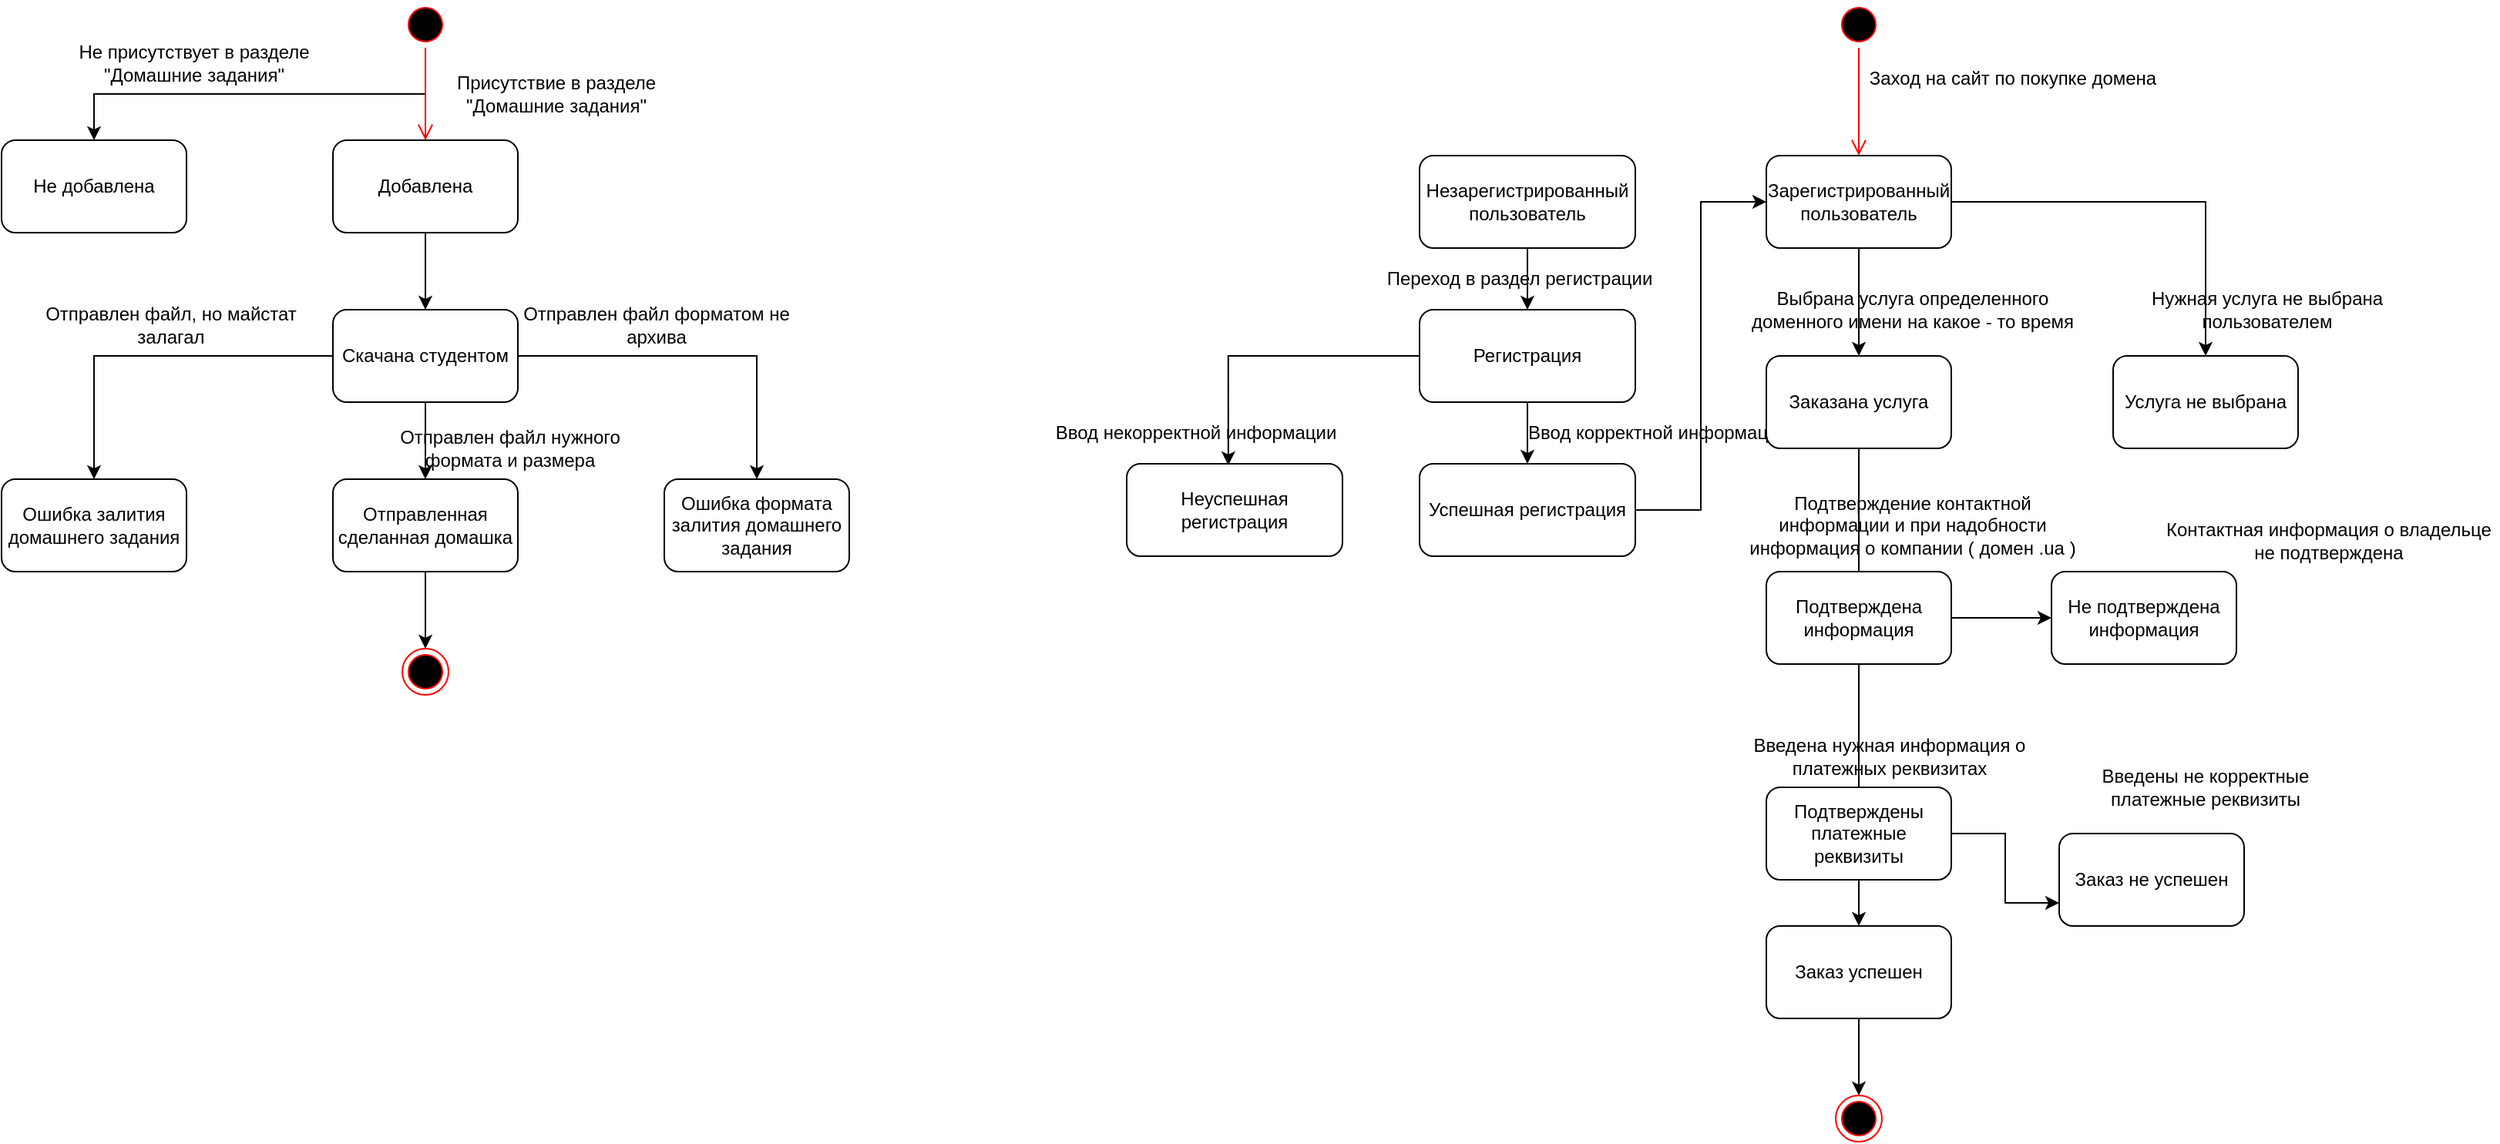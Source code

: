 <mxfile version="15.1.4" type="github">
  <diagram id="u6vn89Q6pDuSqbfzB-kp" name="Page-1">
    <mxGraphModel dx="2595" dy="1448" grid="1" gridSize="10" guides="1" tooltips="1" connect="1" arrows="1" fold="1" page="1" pageScale="1" pageWidth="3000" pageHeight="3000" math="0" shadow="0">
      <root>
        <mxCell id="0" />
        <mxCell id="1" parent="0" />
        <mxCell id="Up6CJ4-sGrz-HfyM8izz-25" style="edgeStyle=orthogonalEdgeStyle;rounded=0;orthogonalLoop=1;jettySize=auto;html=1;exitX=0.5;exitY=1;exitDx=0;exitDy=0;" edge="1" parent="1" source="Up6CJ4-sGrz-HfyM8izz-1" target="Up6CJ4-sGrz-HfyM8izz-6">
          <mxGeometry relative="1" as="geometry" />
        </mxCell>
        <mxCell id="Up6CJ4-sGrz-HfyM8izz-1" value="" style="ellipse;html=1;shape=startState;fillColor=#000000;strokeColor=#ff0000;" vertex="1" parent="1">
          <mxGeometry x="1190" y="70" width="30" height="30" as="geometry" />
        </mxCell>
        <mxCell id="Up6CJ4-sGrz-HfyM8izz-2" value="" style="edgeStyle=orthogonalEdgeStyle;html=1;verticalAlign=bottom;endArrow=open;endSize=8;strokeColor=#ff0000;" edge="1" source="Up6CJ4-sGrz-HfyM8izz-1" parent="1">
          <mxGeometry relative="1" as="geometry">
            <mxPoint x="1205" y="160" as="targetPoint" />
          </mxGeometry>
        </mxCell>
        <mxCell id="Up6CJ4-sGrz-HfyM8izz-4" value="Присутствие в разделе &quot;Домашние задания&quot;" style="text;html=1;strokeColor=none;fillColor=none;align=center;verticalAlign=middle;whiteSpace=wrap;rounded=0;" vertex="1" parent="1">
          <mxGeometry x="1200" y="120" width="180" height="20" as="geometry" />
        </mxCell>
        <mxCell id="Up6CJ4-sGrz-HfyM8izz-6" value="Не добавлена" style="rounded=1;whiteSpace=wrap;html=1;" vertex="1" parent="1">
          <mxGeometry x="930" y="160" width="120" height="60" as="geometry" />
        </mxCell>
        <mxCell id="Up6CJ4-sGrz-HfyM8izz-13" value="" style="edgeStyle=orthogonalEdgeStyle;rounded=0;orthogonalLoop=1;jettySize=auto;html=1;" edge="1" parent="1" source="Up6CJ4-sGrz-HfyM8izz-7" target="Up6CJ4-sGrz-HfyM8izz-12">
          <mxGeometry relative="1" as="geometry" />
        </mxCell>
        <mxCell id="Up6CJ4-sGrz-HfyM8izz-7" value="Добавлена" style="rounded=1;whiteSpace=wrap;html=1;" vertex="1" parent="1">
          <mxGeometry x="1145" y="160" width="120" height="60" as="geometry" />
        </mxCell>
        <mxCell id="Up6CJ4-sGrz-HfyM8izz-18" value="" style="edgeStyle=orthogonalEdgeStyle;rounded=0;orthogonalLoop=1;jettySize=auto;html=1;" edge="1" parent="1" source="Up6CJ4-sGrz-HfyM8izz-12" target="Up6CJ4-sGrz-HfyM8izz-16">
          <mxGeometry relative="1" as="geometry" />
        </mxCell>
        <mxCell id="Up6CJ4-sGrz-HfyM8izz-19" style="edgeStyle=orthogonalEdgeStyle;rounded=0;orthogonalLoop=1;jettySize=auto;html=1;exitX=0;exitY=0.5;exitDx=0;exitDy=0;entryX=0.5;entryY=0;entryDx=0;entryDy=0;" edge="1" parent="1" source="Up6CJ4-sGrz-HfyM8izz-12" target="Up6CJ4-sGrz-HfyM8izz-14">
          <mxGeometry relative="1" as="geometry" />
        </mxCell>
        <mxCell id="Up6CJ4-sGrz-HfyM8izz-20" style="edgeStyle=orthogonalEdgeStyle;rounded=0;orthogonalLoop=1;jettySize=auto;html=1;exitX=1;exitY=0.5;exitDx=0;exitDy=0;entryX=0.5;entryY=0;entryDx=0;entryDy=0;" edge="1" parent="1" source="Up6CJ4-sGrz-HfyM8izz-12" target="Up6CJ4-sGrz-HfyM8izz-15">
          <mxGeometry relative="1" as="geometry" />
        </mxCell>
        <mxCell id="Up6CJ4-sGrz-HfyM8izz-12" value="Скачана студентом" style="rounded=1;whiteSpace=wrap;html=1;" vertex="1" parent="1">
          <mxGeometry x="1145" y="270" width="120" height="60" as="geometry" />
        </mxCell>
        <mxCell id="Up6CJ4-sGrz-HfyM8izz-14" value="Ошибка залития домашнего задания" style="rounded=1;whiteSpace=wrap;html=1;" vertex="1" parent="1">
          <mxGeometry x="930" y="380" width="120" height="60" as="geometry" />
        </mxCell>
        <mxCell id="Up6CJ4-sGrz-HfyM8izz-15" value="Ошибка формата залития домашнего задания" style="rounded=1;whiteSpace=wrap;html=1;" vertex="1" parent="1">
          <mxGeometry x="1360" y="380" width="120" height="60" as="geometry" />
        </mxCell>
        <mxCell id="Up6CJ4-sGrz-HfyM8izz-28" value="" style="edgeStyle=orthogonalEdgeStyle;rounded=0;orthogonalLoop=1;jettySize=auto;html=1;" edge="1" parent="1" source="Up6CJ4-sGrz-HfyM8izz-16" target="Up6CJ4-sGrz-HfyM8izz-27">
          <mxGeometry relative="1" as="geometry" />
        </mxCell>
        <mxCell id="Up6CJ4-sGrz-HfyM8izz-16" value="Отправленная сделанная домашка" style="rounded=1;whiteSpace=wrap;html=1;" vertex="1" parent="1">
          <mxGeometry x="1145" y="380" width="120" height="60" as="geometry" />
        </mxCell>
        <mxCell id="Up6CJ4-sGrz-HfyM8izz-21" value="Отправлен файл форматом не архива" style="text;html=1;strokeColor=none;fillColor=none;align=center;verticalAlign=middle;whiteSpace=wrap;rounded=0;" vertex="1" parent="1">
          <mxGeometry x="1265" y="270" width="180" height="20" as="geometry" />
        </mxCell>
        <mxCell id="Up6CJ4-sGrz-HfyM8izz-22" value="Отправлен файл, но майстат залагал" style="text;html=1;strokeColor=none;fillColor=none;align=center;verticalAlign=middle;whiteSpace=wrap;rounded=0;" vertex="1" parent="1">
          <mxGeometry x="950" y="270" width="180" height="20" as="geometry" />
        </mxCell>
        <mxCell id="Up6CJ4-sGrz-HfyM8izz-26" value="Не присутствует в разделе &quot;Домашние задания&quot;" style="text;html=1;strokeColor=none;fillColor=none;align=center;verticalAlign=middle;whiteSpace=wrap;rounded=0;" vertex="1" parent="1">
          <mxGeometry x="965" y="100" width="180" height="20" as="geometry" />
        </mxCell>
        <mxCell id="Up6CJ4-sGrz-HfyM8izz-27" value="" style="ellipse;html=1;shape=endState;fillColor=#000000;strokeColor=#ff0000;" vertex="1" parent="1">
          <mxGeometry x="1190" y="490" width="30" height="30" as="geometry" />
        </mxCell>
        <mxCell id="Up6CJ4-sGrz-HfyM8izz-29" value="Отправлен файл нужного формата и размера" style="text;html=1;strokeColor=none;fillColor=none;align=center;verticalAlign=middle;whiteSpace=wrap;rounded=0;" vertex="1" parent="1">
          <mxGeometry x="1170" y="350" width="180" height="20" as="geometry" />
        </mxCell>
        <mxCell id="Up6CJ4-sGrz-HfyM8izz-30" value="" style="ellipse;html=1;shape=startState;fillColor=#000000;strokeColor=#ff0000;" vertex="1" parent="1">
          <mxGeometry x="2120" y="70" width="30" height="30" as="geometry" />
        </mxCell>
        <mxCell id="Up6CJ4-sGrz-HfyM8izz-31" value="" style="edgeStyle=orthogonalEdgeStyle;html=1;verticalAlign=bottom;endArrow=open;endSize=8;strokeColor=#ff0000;" edge="1" source="Up6CJ4-sGrz-HfyM8izz-30" parent="1" target="Up6CJ4-sGrz-HfyM8izz-33">
          <mxGeometry relative="1" as="geometry">
            <mxPoint x="2135" y="160" as="targetPoint" />
          </mxGeometry>
        </mxCell>
        <mxCell id="Up6CJ4-sGrz-HfyM8izz-32" value="Заход на сайт по покупке домена" style="text;html=1;strokeColor=none;fillColor=none;align=center;verticalAlign=middle;whiteSpace=wrap;rounded=0;" vertex="1" parent="1">
          <mxGeometry x="2130" y="110" width="210" height="20" as="geometry" />
        </mxCell>
        <mxCell id="Up6CJ4-sGrz-HfyM8izz-48" value="" style="edgeStyle=orthogonalEdgeStyle;rounded=0;orthogonalLoop=1;jettySize=auto;html=1;" edge="1" parent="1" source="Up6CJ4-sGrz-HfyM8izz-33" target="Up6CJ4-sGrz-HfyM8izz-47">
          <mxGeometry relative="1" as="geometry" />
        </mxCell>
        <mxCell id="Up6CJ4-sGrz-HfyM8izz-57" style="edgeStyle=orthogonalEdgeStyle;rounded=0;orthogonalLoop=1;jettySize=auto;html=1;exitX=1;exitY=0.5;exitDx=0;exitDy=0;" edge="1" parent="1" source="Up6CJ4-sGrz-HfyM8izz-33" target="Up6CJ4-sGrz-HfyM8izz-56">
          <mxGeometry relative="1" as="geometry" />
        </mxCell>
        <mxCell id="Up6CJ4-sGrz-HfyM8izz-33" value="Зарегистрированный пользователь" style="rounded=1;whiteSpace=wrap;html=1;" vertex="1" parent="1">
          <mxGeometry x="2075" y="170" width="120" height="60" as="geometry" />
        </mxCell>
        <mxCell id="Up6CJ4-sGrz-HfyM8izz-38" value="" style="edgeStyle=orthogonalEdgeStyle;rounded=0;orthogonalLoop=1;jettySize=auto;html=1;" edge="1" parent="1" source="Up6CJ4-sGrz-HfyM8izz-34" target="Up6CJ4-sGrz-HfyM8izz-37">
          <mxGeometry relative="1" as="geometry" />
        </mxCell>
        <mxCell id="Up6CJ4-sGrz-HfyM8izz-34" value="Незарегистрированный пользователь" style="rounded=1;whiteSpace=wrap;html=1;" vertex="1" parent="1">
          <mxGeometry x="1850" y="170" width="140" height="60" as="geometry" />
        </mxCell>
        <mxCell id="Up6CJ4-sGrz-HfyM8izz-41" value="" style="edgeStyle=orthogonalEdgeStyle;rounded=0;orthogonalLoop=1;jettySize=auto;html=1;" edge="1" parent="1" source="Up6CJ4-sGrz-HfyM8izz-37" target="Up6CJ4-sGrz-HfyM8izz-40">
          <mxGeometry relative="1" as="geometry" />
        </mxCell>
        <mxCell id="Up6CJ4-sGrz-HfyM8izz-44" style="edgeStyle=orthogonalEdgeStyle;rounded=0;orthogonalLoop=1;jettySize=auto;html=1;exitX=0;exitY=0.5;exitDx=0;exitDy=0;entryX=0.471;entryY=0.016;entryDx=0;entryDy=0;entryPerimeter=0;" edge="1" parent="1" source="Up6CJ4-sGrz-HfyM8izz-37" target="Up6CJ4-sGrz-HfyM8izz-43">
          <mxGeometry relative="1" as="geometry" />
        </mxCell>
        <mxCell id="Up6CJ4-sGrz-HfyM8izz-37" value="Регистрация" style="rounded=1;whiteSpace=wrap;html=1;" vertex="1" parent="1">
          <mxGeometry x="1850" y="270" width="140" height="60" as="geometry" />
        </mxCell>
        <mxCell id="Up6CJ4-sGrz-HfyM8izz-39" value="Переход в раздел регистрации" style="text;html=1;strokeColor=none;fillColor=none;align=center;verticalAlign=middle;whiteSpace=wrap;rounded=0;" vertex="1" parent="1">
          <mxGeometry x="1810" y="240" width="210" height="20" as="geometry" />
        </mxCell>
        <mxCell id="Up6CJ4-sGrz-HfyM8izz-46" style="edgeStyle=orthogonalEdgeStyle;rounded=0;orthogonalLoop=1;jettySize=auto;html=1;exitX=1;exitY=0.5;exitDx=0;exitDy=0;entryX=0;entryY=0.5;entryDx=0;entryDy=0;" edge="1" parent="1" source="Up6CJ4-sGrz-HfyM8izz-40" target="Up6CJ4-sGrz-HfyM8izz-33">
          <mxGeometry relative="1" as="geometry" />
        </mxCell>
        <mxCell id="Up6CJ4-sGrz-HfyM8izz-40" value="Успешная регистрация" style="rounded=1;whiteSpace=wrap;html=1;" vertex="1" parent="1">
          <mxGeometry x="1850" y="370" width="140" height="60" as="geometry" />
        </mxCell>
        <mxCell id="Up6CJ4-sGrz-HfyM8izz-42" value="Ввод корректной информации" style="text;html=1;strokeColor=none;fillColor=none;align=center;verticalAlign=middle;whiteSpace=wrap;rounded=0;" vertex="1" parent="1">
          <mxGeometry x="1900" y="340" width="210" height="20" as="geometry" />
        </mxCell>
        <mxCell id="Up6CJ4-sGrz-HfyM8izz-43" value="Неуспешная регистрация" style="rounded=1;whiteSpace=wrap;html=1;" vertex="1" parent="1">
          <mxGeometry x="1660" y="370" width="140" height="60" as="geometry" />
        </mxCell>
        <mxCell id="Up6CJ4-sGrz-HfyM8izz-45" value="Ввод некорректной информации" style="text;html=1;strokeColor=none;fillColor=none;align=center;verticalAlign=middle;whiteSpace=wrap;rounded=0;" vertex="1" parent="1">
          <mxGeometry x="1600" y="340" width="210" height="20" as="geometry" />
        </mxCell>
        <mxCell id="Up6CJ4-sGrz-HfyM8izz-51" value="" style="edgeStyle=orthogonalEdgeStyle;rounded=0;orthogonalLoop=1;jettySize=auto;html=1;" edge="1" parent="1" source="Up6CJ4-sGrz-HfyM8izz-47" target="Up6CJ4-sGrz-HfyM8izz-50">
          <mxGeometry relative="1" as="geometry" />
        </mxCell>
        <mxCell id="Up6CJ4-sGrz-HfyM8izz-47" value="Заказана услуга" style="rounded=1;whiteSpace=wrap;html=1;" vertex="1" parent="1">
          <mxGeometry x="2075" y="300" width="120" height="60" as="geometry" />
        </mxCell>
        <mxCell id="Up6CJ4-sGrz-HfyM8izz-49" value="Выбрана услуга определенного доменного имени на какое - то время" style="text;html=1;strokeColor=none;fillColor=none;align=center;verticalAlign=middle;whiteSpace=wrap;rounded=0;" vertex="1" parent="1">
          <mxGeometry x="2060" y="260" width="220" height="20" as="geometry" />
        </mxCell>
        <mxCell id="Up6CJ4-sGrz-HfyM8izz-55" value="" style="edgeStyle=orthogonalEdgeStyle;rounded=0;orthogonalLoop=1;jettySize=auto;html=1;" edge="1" parent="1" source="Up6CJ4-sGrz-HfyM8izz-50" target="Up6CJ4-sGrz-HfyM8izz-54">
          <mxGeometry relative="1" as="geometry" />
        </mxCell>
        <mxCell id="Up6CJ4-sGrz-HfyM8izz-50" value="Заказ успешен" style="rounded=1;whiteSpace=wrap;html=1;" vertex="1" parent="1">
          <mxGeometry x="2075" y="670" width="120" height="60" as="geometry" />
        </mxCell>
        <mxCell id="Up6CJ4-sGrz-HfyM8izz-52" value="Введена нужная информация о платежных реквизитах" style="text;html=1;strokeColor=none;fillColor=none;align=center;verticalAlign=middle;whiteSpace=wrap;rounded=0;" vertex="1" parent="1">
          <mxGeometry x="2060" y="550" width="190" height="20" as="geometry" />
        </mxCell>
        <mxCell id="Up6CJ4-sGrz-HfyM8izz-54" value="" style="ellipse;html=1;shape=endState;fillColor=#000000;strokeColor=#ff0000;" vertex="1" parent="1">
          <mxGeometry x="2120" y="780" width="30" height="30" as="geometry" />
        </mxCell>
        <mxCell id="Up6CJ4-sGrz-HfyM8izz-56" value="Услуга не выбрана" style="rounded=1;whiteSpace=wrap;html=1;" vertex="1" parent="1">
          <mxGeometry x="2300" y="300" width="120" height="60" as="geometry" />
        </mxCell>
        <mxCell id="Up6CJ4-sGrz-HfyM8izz-58" value="Нужная услуга не выбрана пользователем" style="text;html=1;strokeColor=none;fillColor=none;align=center;verticalAlign=middle;whiteSpace=wrap;rounded=0;" vertex="1" parent="1">
          <mxGeometry x="2290" y="260" width="220" height="20" as="geometry" />
        </mxCell>
        <mxCell id="Up6CJ4-sGrz-HfyM8izz-59" value="Заказ не успешен" style="rounded=1;whiteSpace=wrap;html=1;" vertex="1" parent="1">
          <mxGeometry x="2265" y="610" width="120" height="60" as="geometry" />
        </mxCell>
        <mxCell id="Up6CJ4-sGrz-HfyM8izz-61" value="Введены не корректные платежные реквизиты" style="text;html=1;strokeColor=none;fillColor=none;align=center;verticalAlign=middle;whiteSpace=wrap;rounded=0;" vertex="1" parent="1">
          <mxGeometry x="2265" y="570" width="190" height="20" as="geometry" />
        </mxCell>
        <mxCell id="Up6CJ4-sGrz-HfyM8izz-67" style="edgeStyle=orthogonalEdgeStyle;rounded=0;orthogonalLoop=1;jettySize=auto;html=1;exitX=1;exitY=0.5;exitDx=0;exitDy=0;" edge="1" parent="1" source="Up6CJ4-sGrz-HfyM8izz-62" target="Up6CJ4-sGrz-HfyM8izz-66">
          <mxGeometry relative="1" as="geometry" />
        </mxCell>
        <mxCell id="Up6CJ4-sGrz-HfyM8izz-62" value="Подтверждена информация" style="rounded=1;whiteSpace=wrap;html=1;" vertex="1" parent="1">
          <mxGeometry x="2075" y="440" width="120" height="60" as="geometry" />
        </mxCell>
        <mxCell id="Up6CJ4-sGrz-HfyM8izz-63" value="Подтверждение контактной информации и при надобности информация о компании ( домен .ua )" style="text;html=1;strokeColor=none;fillColor=none;align=center;verticalAlign=middle;whiteSpace=wrap;rounded=0;" vertex="1" parent="1">
          <mxGeometry x="2060" y="400" width="220" height="20" as="geometry" />
        </mxCell>
        <mxCell id="Up6CJ4-sGrz-HfyM8izz-65" value="Контактная информация о владельце не подтверждена" style="text;html=1;strokeColor=none;fillColor=none;align=center;verticalAlign=middle;whiteSpace=wrap;rounded=0;" vertex="1" parent="1">
          <mxGeometry x="2330" y="410" width="220" height="20" as="geometry" />
        </mxCell>
        <mxCell id="Up6CJ4-sGrz-HfyM8izz-66" value="Не подтверждена информация" style="rounded=1;whiteSpace=wrap;html=1;" vertex="1" parent="1">
          <mxGeometry x="2260" y="440" width="120" height="60" as="geometry" />
        </mxCell>
        <mxCell id="Up6CJ4-sGrz-HfyM8izz-69" style="edgeStyle=orthogonalEdgeStyle;rounded=0;orthogonalLoop=1;jettySize=auto;html=1;exitX=1;exitY=0.5;exitDx=0;exitDy=0;entryX=0;entryY=0.75;entryDx=0;entryDy=0;" edge="1" parent="1" source="Up6CJ4-sGrz-HfyM8izz-68" target="Up6CJ4-sGrz-HfyM8izz-59">
          <mxGeometry relative="1" as="geometry" />
        </mxCell>
        <mxCell id="Up6CJ4-sGrz-HfyM8izz-68" value="Подтверждены платежные реквизиты" style="rounded=1;whiteSpace=wrap;html=1;" vertex="1" parent="1">
          <mxGeometry x="2075" y="580" width="120" height="60" as="geometry" />
        </mxCell>
      </root>
    </mxGraphModel>
  </diagram>
</mxfile>
